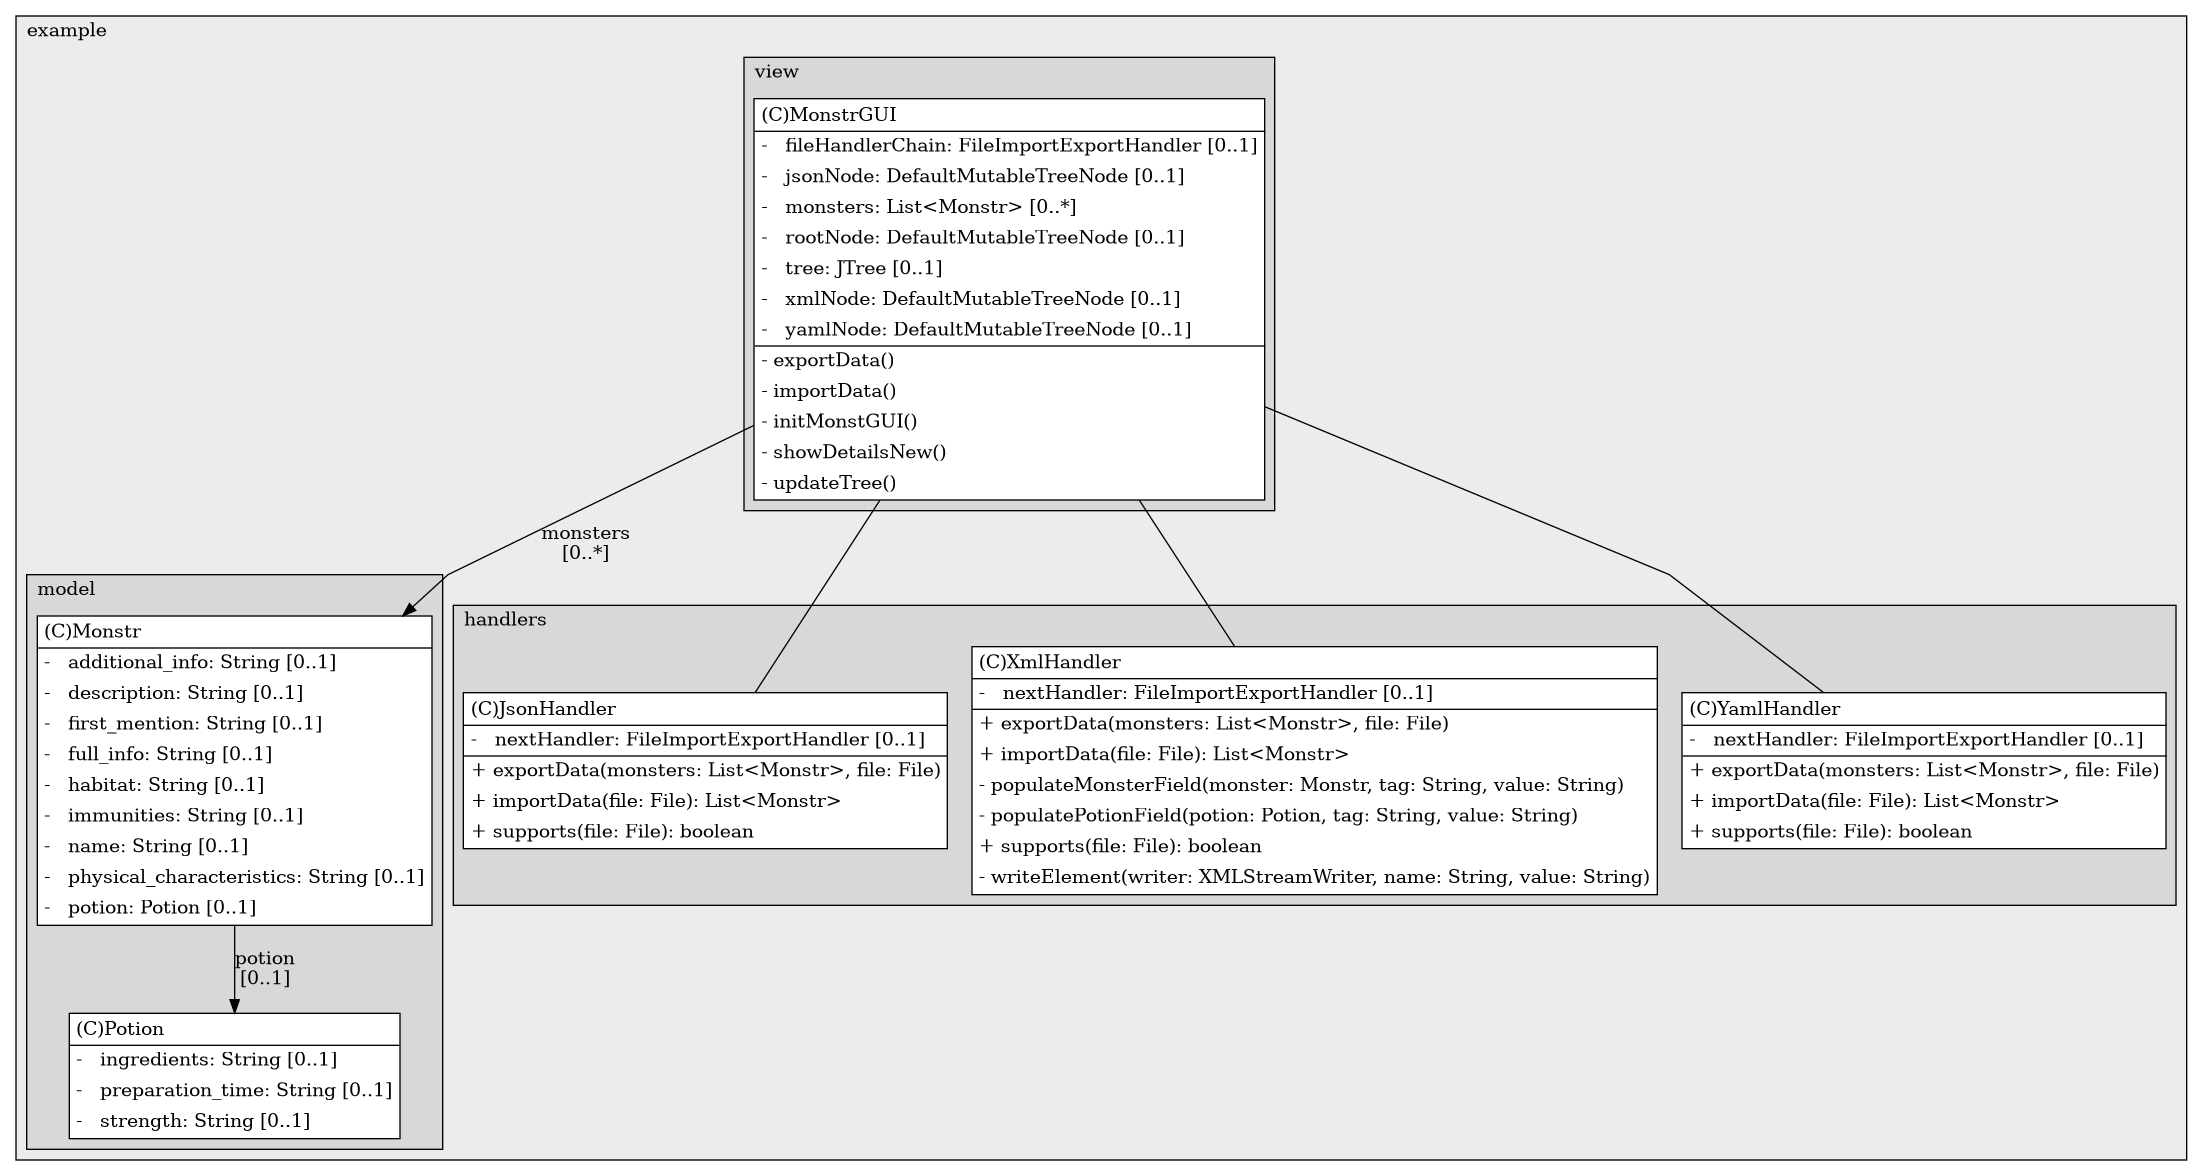 @startuml

/' diagram meta data start
config=StructureConfiguration;
{
  "projectClassification": {
    "searchMode": "OpenProject", // OpenProject, AllProjects
    "includedProjects": "",
    "pathEndKeywords": "*.impl",
    "isClientPath": "",
    "isClientName": "",
    "isTestPath": "",
    "isTestName": "",
    "isMappingPath": "",
    "isMappingName": "",
    "isDataAccessPath": "",
    "isDataAccessName": "",
    "isDataStructurePath": "",
    "isDataStructureName": "",
    "isInterfaceStructuresPath": "",
    "isInterfaceStructuresName": "",
    "isEntryPointPath": "",
    "isEntryPointName": "",
    "treatFinalFieldsAsMandatory": false
  },
  "graphRestriction": {
    "classPackageExcludeFilter": "",
    "classPackageIncludeFilter": "",
    "classNameExcludeFilter": "",
    "classNameIncludeFilter": "",
    "methodNameExcludeFilter": "",
    "methodNameIncludeFilter": "",
    "removeByInheritance": "", // inheritance/annotation based filtering is done in a second step
    "removeByAnnotation": "",
    "removeByClassPackage": "", // cleanup the graph after inheritance/annotation based filtering is done
    "removeByClassName": "",
    "cutMappings": false,
    "cutEnum": true,
    "cutTests": true,
    "cutClient": true,
    "cutDataAccess": true,
    "cutInterfaceStructures": true,
    "cutDataStructures": true,
    "cutGetterAndSetter": true,
    "cutConstructors": true
  },
  "graphTraversal": {
    "forwardDepth": 3,
    "backwardDepth": 3,
    "classPackageExcludeFilter": "",
    "classPackageIncludeFilter": "",
    "classNameExcludeFilter": "",
    "classNameIncludeFilter": "",
    "methodNameExcludeFilter": "",
    "methodNameIncludeFilter": "",
    "hideMappings": false,
    "hideDataStructures": false,
    "hidePrivateMethods": true,
    "hideInterfaceCalls": true, // indirection: implementation -> interface (is hidden) -> implementation
    "onlyShowApplicationEntryPoints": false, // root node is included
    "useMethodCallsForStructureDiagram": "ForwardOnly" // ForwardOnly, BothDirections, No
  },
  "details": {
    "aggregation": "GroupByClass", // ByClass, GroupByClass, None
    "showClassGenericTypes": true,
    "showMethods": true,
    "showMethodParameterNames": true,
    "showMethodParameterTypes": true,
    "showMethodReturnType": true,
    "showPackageLevels": 3,
    "showDetailedClassStructure": true
  },
  "rootClass": "org.example.view.MonstrGUI",
  "extensionCallbackMethod": "" // qualified.class.name#methodName - signature: public static String method(String)
}
diagram meta data end '/



digraph g {
    rankdir="TB"
    splines=polyline
    

'nodes 
subgraph cluster_1322970774 { 
   	label=example
	labeljust=l
	fillcolor="#ececec"
	style=filled
   
   subgraph cluster_123453861 { 
   	label=model
	labeljust=l
	fillcolor="#d8d8d8"
	style=filled
   
   Monstr823774235[
	label=<<TABLE BORDER="1" CELLBORDER="0" CELLPADDING="4" CELLSPACING="0">
<TR><TD ALIGN="LEFT" >(C)Monstr</TD></TR>
<HR/>
<TR><TD ALIGN="LEFT" >-   additional_info: String [0..1]</TD></TR>
<TR><TD ALIGN="LEFT" >-   description: String [0..1]</TD></TR>
<TR><TD ALIGN="LEFT" >-   first_mention: String [0..1]</TD></TR>
<TR><TD ALIGN="LEFT" >-   full_info: String [0..1]</TD></TR>
<TR><TD ALIGN="LEFT" >-   habitat: String [0..1]</TD></TR>
<TR><TD ALIGN="LEFT" >-   immunities: String [0..1]</TD></TR>
<TR><TD ALIGN="LEFT" >-   name: String [0..1]</TD></TR>
<TR><TD ALIGN="LEFT" >-   physical_characteristics: String [0..1]</TD></TR>
<TR><TD ALIGN="LEFT" >-   potion: Potion [0..1]</TD></TR>
</TABLE>>
	style=filled
	margin=0
	shape=plaintext
	fillcolor="#FFFFFF"
];

Potion823774235[
	label=<<TABLE BORDER="1" CELLBORDER="0" CELLPADDING="4" CELLSPACING="0">
<TR><TD ALIGN="LEFT" >(C)Potion</TD></TR>
<HR/>
<TR><TD ALIGN="LEFT" >-   ingredients: String [0..1]</TD></TR>
<TR><TD ALIGN="LEFT" >-   preparation_time: String [0..1]</TD></TR>
<TR><TD ALIGN="LEFT" >-   strength: String [0..1]</TD></TR>
</TABLE>>
	style=filled
	margin=0
	shape=plaintext
	fillcolor="#FFFFFF"
];
} 

subgraph cluster_134302551 { 
   	label=view
	labeljust=l
	fillcolor="#d8d8d8"
	style=filled
   
   MonstrGUI2051374221[
	label=<<TABLE BORDER="1" CELLBORDER="0" CELLPADDING="4" CELLSPACING="0">
<TR><TD ALIGN="LEFT" >(C)MonstrGUI</TD></TR>
<HR/>
<TR><TD ALIGN="LEFT" >-   fileHandlerChain: FileImportExportHandler [0..1]</TD></TR>
<TR><TD ALIGN="LEFT" >-   jsonNode: DefaultMutableTreeNode [0..1]</TD></TR>
<TR><TD ALIGN="LEFT" >-   monsters: List&lt;Monstr&gt; [0..*]</TD></TR>
<TR><TD ALIGN="LEFT" >-   rootNode: DefaultMutableTreeNode [0..1]</TD></TR>
<TR><TD ALIGN="LEFT" >-   tree: JTree [0..1]</TD></TR>
<TR><TD ALIGN="LEFT" >-   xmlNode: DefaultMutableTreeNode [0..1]</TD></TR>
<TR><TD ALIGN="LEFT" >-   yamlNode: DefaultMutableTreeNode [0..1]</TD></TR>
<HR/>
<TR><TD ALIGN="LEFT" >- exportData()</TD></TR>
<TR><TD ALIGN="LEFT" >- importData()</TD></TR>
<TR><TD ALIGN="LEFT" >- initMonstGUI()</TD></TR>
<TR><TD ALIGN="LEFT" >- showDetailsNew()</TD></TR>
<TR><TD ALIGN="LEFT" >- updateTree()</TD></TR>
</TABLE>>
	style=filled
	margin=0
	shape=plaintext
	fillcolor="#FFFFFF"
];
} 

subgraph cluster_1943169645 { 
   	label=handlers
	labeljust=l
	fillcolor="#d8d8d8"
	style=filled
   
   JsonHandler236307511[
	label=<<TABLE BORDER="1" CELLBORDER="0" CELLPADDING="4" CELLSPACING="0">
<TR><TD ALIGN="LEFT" >(C)JsonHandler</TD></TR>
<HR/>
<TR><TD ALIGN="LEFT" >-   nextHandler: FileImportExportHandler [0..1]</TD></TR>
<HR/>
<TR><TD ALIGN="LEFT" >+ exportData(monsters: List&lt;Monstr&gt;, file: File)</TD></TR>
<TR><TD ALIGN="LEFT" >+ importData(file: File): List&lt;Monstr&gt;</TD></TR>
<TR><TD ALIGN="LEFT" >+ supports(file: File): boolean</TD></TR>
</TABLE>>
	style=filled
	margin=0
	shape=plaintext
	fillcolor="#FFFFFF"
];

XmlHandler236307511[
	label=<<TABLE BORDER="1" CELLBORDER="0" CELLPADDING="4" CELLSPACING="0">
<TR><TD ALIGN="LEFT" >(C)XmlHandler</TD></TR>
<HR/>
<TR><TD ALIGN="LEFT" >-   nextHandler: FileImportExportHandler [0..1]</TD></TR>
<HR/>
<TR><TD ALIGN="LEFT" >+ exportData(monsters: List&lt;Monstr&gt;, file: File)</TD></TR>
<TR><TD ALIGN="LEFT" >+ importData(file: File): List&lt;Monstr&gt;</TD></TR>
<TR><TD ALIGN="LEFT" >- populateMonsterField(monster: Monstr, tag: String, value: String)</TD></TR>
<TR><TD ALIGN="LEFT" >- populatePotionField(potion: Potion, tag: String, value: String)</TD></TR>
<TR><TD ALIGN="LEFT" >+ supports(file: File): boolean</TD></TR>
<TR><TD ALIGN="LEFT" >- writeElement(writer: XMLStreamWriter, name: String, value: String)</TD></TR>
</TABLE>>
	style=filled
	margin=0
	shape=plaintext
	fillcolor="#FFFFFF"
];

YamlHandler236307511[
	label=<<TABLE BORDER="1" CELLBORDER="0" CELLPADDING="4" CELLSPACING="0">
<TR><TD ALIGN="LEFT" >(C)YamlHandler</TD></TR>
<HR/>
<TR><TD ALIGN="LEFT" >-   nextHandler: FileImportExportHandler [0..1]</TD></TR>
<HR/>
<TR><TD ALIGN="LEFT" >+ exportData(monsters: List&lt;Monstr&gt;, file: File)</TD></TR>
<TR><TD ALIGN="LEFT" >+ importData(file: File): List&lt;Monstr&gt;</TD></TR>
<TR><TD ALIGN="LEFT" >+ supports(file: File): boolean</TD></TR>
</TABLE>>
	style=filled
	margin=0
	shape=plaintext
	fillcolor="#FFFFFF"
];
} 
} 

'edges    
Monstr823774235 -> Potion823774235[label="potion
[0..1]"];
MonstrGUI2051374221 -> JsonHandler236307511[arrowhead=none];
MonstrGUI2051374221 -> Monstr823774235[label="monsters
[0..*]"];
MonstrGUI2051374221 -> XmlHandler236307511[arrowhead=none];
MonstrGUI2051374221 -> YamlHandler236307511[arrowhead=none];
    
}
@enduml
